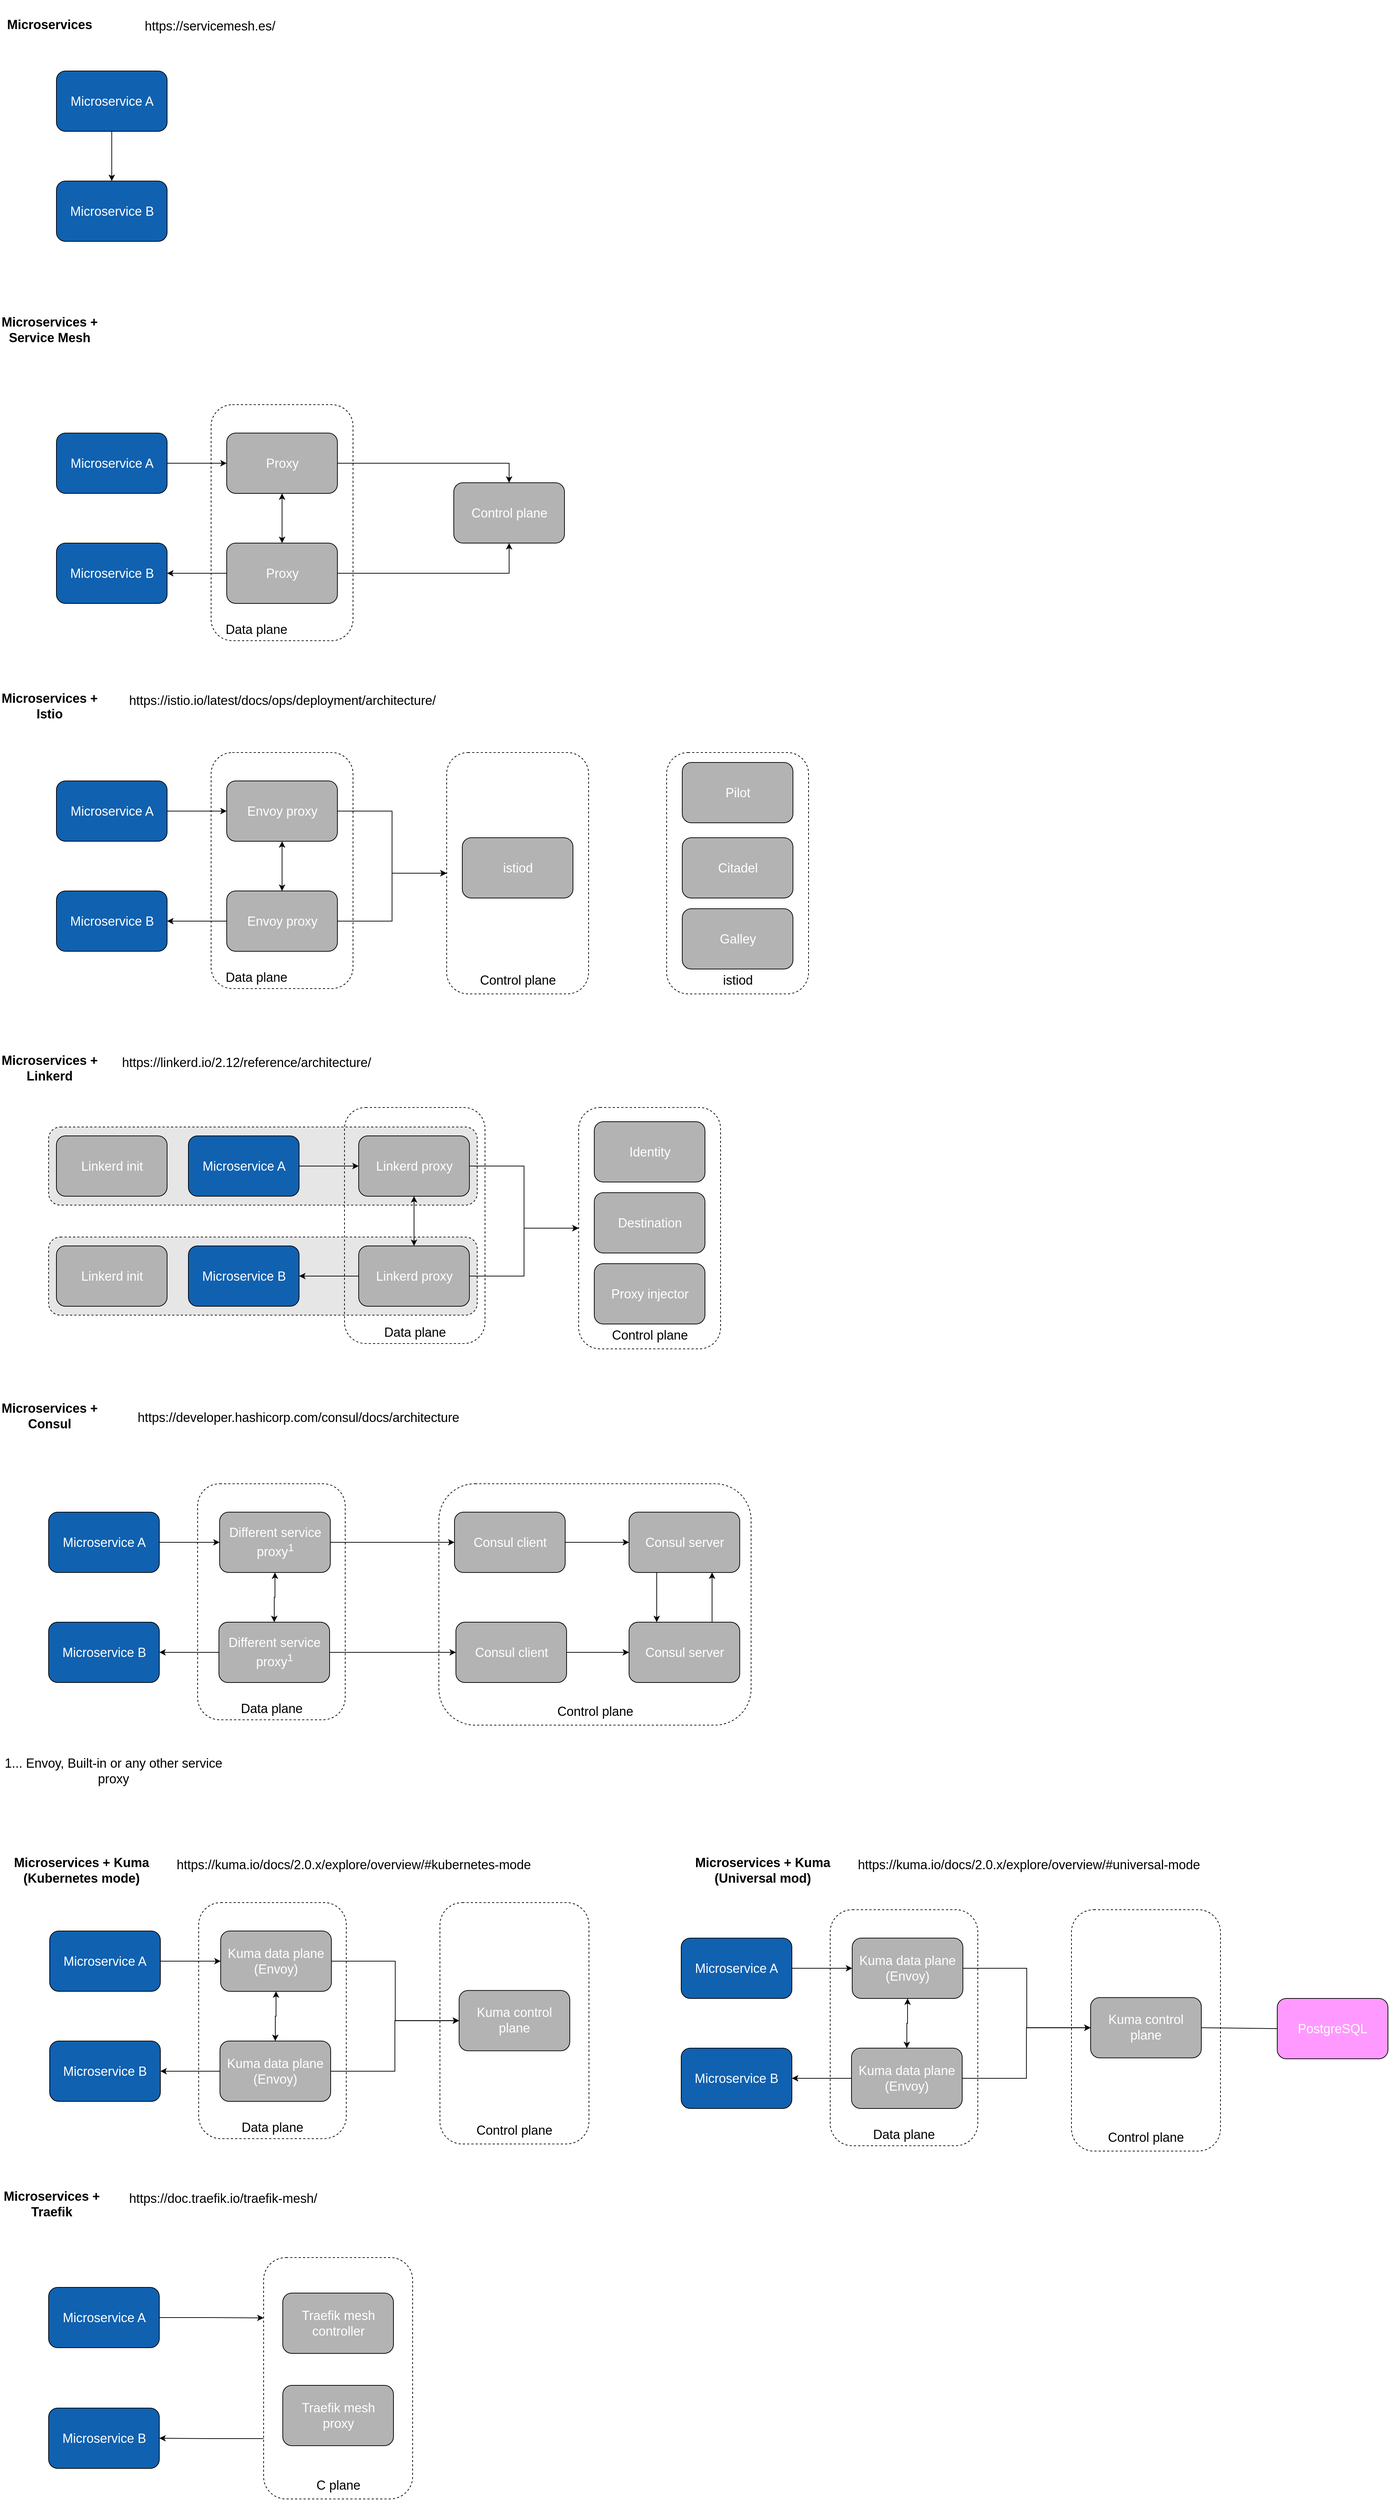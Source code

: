 <mxfile>
    <diagram id="FFG0CNB_foNnVQ6EdjLb" name="Page-1">
        <mxGraphModel dx="2216" dy="1171" grid="1" gridSize="10" guides="1" tooltips="1" connect="1" arrows="1" fold="1" page="1" pageScale="1" pageWidth="827" pageHeight="1169" math="0" shadow="0">
            <root>
                <mxCell id="0"/>
                <mxCell id="1" parent="0"/>
                <mxCell id="YQ1TIbrVVNOytPRjxOW0-62" value="&lt;font color=&quot;#000000&quot;&gt;&lt;br&gt;&lt;br&gt;&lt;br&gt;&lt;br&gt;&lt;br&gt;&lt;br&gt;&lt;br&gt;&lt;br&gt;&lt;br&gt;&lt;br&gt;&lt;br&gt;&lt;div style=&quot;text-align: right;&quot;&gt;&lt;span style=&quot;background-color: initial;&quot;&gt;&lt;br&gt;&lt;/span&gt;&lt;/div&gt;&lt;div style=&quot;text-align: right;&quot;&gt;&lt;span style=&quot;background-color: initial;&quot;&gt;&lt;br&gt;&lt;/span&gt;&lt;/div&gt;&lt;div style=&quot;text-align: right;&quot;&gt;&lt;span style=&quot;background-color: initial;&quot;&gt;&lt;br&gt;&lt;/span&gt;&lt;/div&gt;&lt;div style=&quot;text-align: right;&quot;&gt;&lt;span style=&quot;background-color: initial;&quot;&gt;Data plane&lt;span style=&quot;white-space: pre;&quot;&gt;&#9;&lt;/span&gt;&lt;span style=&quot;white-space: pre;&quot;&gt;&#9;&lt;/span&gt;&lt;/span&gt;&lt;/div&gt;&lt;/font&gt;" style="rounded=1;whiteSpace=wrap;html=1;labelBackgroundColor=none;strokeColor=#000000;fontSize=18;fontColor=#B3B3B3;fillColor=none;dashed=1;" parent="1" vertex="1">
                    <mxGeometry x="337.5" y="1100" width="200" height="332.5" as="geometry"/>
                </mxCell>
                <mxCell id="YQ1TIbrVVNOytPRjxOW0-36" value="&lt;font color=&quot;#000000&quot;&gt;&lt;br&gt;&lt;br&gt;&lt;br&gt;&lt;br&gt;&lt;br&gt;&lt;br&gt;&lt;br&gt;&lt;br&gt;&lt;br&gt;&lt;br&gt;&lt;br&gt;&lt;div style=&quot;text-align: right;&quot;&gt;&lt;span style=&quot;background-color: initial;&quot;&gt;&lt;br&gt;&lt;/span&gt;&lt;/div&gt;&lt;div style=&quot;text-align: right;&quot;&gt;&lt;span style=&quot;background-color: initial;&quot;&gt;&lt;br&gt;&lt;/span&gt;&lt;/div&gt;&lt;div style=&quot;text-align: right;&quot;&gt;&lt;span style=&quot;background-color: initial;&quot;&gt;&lt;br&gt;&lt;/span&gt;&lt;/div&gt;&lt;div style=&quot;text-align: right;&quot;&gt;&lt;span style=&quot;background-color: initial;&quot;&gt;Data plane&lt;span style=&quot;white-space: pre;&quot;&gt;&#9;&lt;/span&gt;&lt;span style=&quot;white-space: pre;&quot;&gt;&#9;&lt;/span&gt;&lt;/span&gt;&lt;/div&gt;&lt;/font&gt;" style="rounded=1;whiteSpace=wrap;html=1;labelBackgroundColor=none;strokeColor=#000000;fontSize=18;fontColor=#B3B3B3;fillColor=none;dashed=1;" parent="1" vertex="1">
                    <mxGeometry x="337.5" y="610" width="200" height="332.5" as="geometry"/>
                </mxCell>
                <mxCell id="YQ1TIbrVVNOytPRjxOW0-124" value="&lt;font color=&quot;#000000&quot;&gt;&lt;br&gt;&lt;/font&gt;" style="rounded=1;whiteSpace=wrap;html=1;labelBackgroundColor=none;strokeColor=#000000;fontSize=18;fontColor=#B3B3B3;fillColor=#E6E6E6;dashed=1;" parent="1" vertex="1">
                    <mxGeometry x="108.5" y="1782.5" width="604" height="110" as="geometry"/>
                </mxCell>
                <mxCell id="YQ1TIbrVVNOytPRjxOW0-123" value="&lt;font color=&quot;#000000&quot;&gt;&lt;br&gt;&lt;/font&gt;" style="rounded=1;whiteSpace=wrap;html=1;labelBackgroundColor=none;strokeColor=#000000;fontSize=18;fontColor=#B3B3B3;fillColor=#E6E6E6;dashed=1;" parent="1" vertex="1">
                    <mxGeometry x="108.5" y="1627.5" width="604" height="110" as="geometry"/>
                </mxCell>
                <mxCell id="YQ1TIbrVVNOytPRjxOW0-64" value="&lt;font color=&quot;#000000&quot;&gt;&lt;br&gt;&lt;br&gt;&lt;br&gt;&lt;br&gt;&lt;br&gt;&lt;br&gt;&lt;br&gt;&lt;br&gt;&lt;br&gt;&lt;br&gt;&lt;br&gt;&lt;div style=&quot;text-align: right;&quot;&gt;&lt;span style=&quot;background-color: initial;&quot;&gt;&lt;br&gt;&lt;/span&gt;&lt;/div&gt;&lt;div style=&quot;text-align: right;&quot;&gt;&lt;span style=&quot;background-color: initial;&quot;&gt;&lt;br&gt;&lt;/span&gt;&lt;/div&gt;&lt;div style=&quot;text-align: right;&quot;&gt;&lt;span style=&quot;background-color: initial;&quot;&gt;&lt;br&gt;&lt;/span&gt;&lt;/div&gt;&lt;div style=&quot;text-align: right;&quot;&gt;&lt;span style=&quot;background-color: initial;&quot;&gt;Control plane&lt;/span&gt;&lt;/div&gt;&lt;/font&gt;" style="rounded=1;whiteSpace=wrap;html=1;labelBackgroundColor=none;strokeColor=#000000;fontSize=18;fontColor=#B3B3B3;fillColor=none;dashed=1;" parent="1" vertex="1">
                    <mxGeometry x="669.5" y="1100" width="200" height="340" as="geometry"/>
                </mxCell>
                <mxCell id="YQ1TIbrVVNOytPRjxOW0-5" value="&lt;b&gt;&lt;font style=&quot;font-size: 18px;&quot;&gt;Microservices&lt;/font&gt;&lt;/b&gt;" style="text;html=1;strokeColor=none;fillColor=none;align=center;verticalAlign=middle;whiteSpace=wrap;rounded=0;" parent="1" vertex="1">
                    <mxGeometry x="40" y="40" width="140" height="70" as="geometry"/>
                </mxCell>
                <mxCell id="YQ1TIbrVVNOytPRjxOW0-6" value="&lt;b&gt;&lt;font style=&quot;font-size: 18px;&quot;&gt;Microservices + Service Mesh&lt;/font&gt;&lt;/b&gt;" style="text;html=1;strokeColor=none;fillColor=none;align=center;verticalAlign=middle;whiteSpace=wrap;rounded=0;" parent="1" vertex="1">
                    <mxGeometry x="40" y="470" width="140" height="70" as="geometry"/>
                </mxCell>
                <mxCell id="YQ1TIbrVVNOytPRjxOW0-7" value="&lt;b&gt;&lt;font style=&quot;font-size: 18px;&quot;&gt;Microservices + Istio&lt;/font&gt;&lt;/b&gt;" style="text;html=1;strokeColor=none;fillColor=none;align=center;verticalAlign=middle;whiteSpace=wrap;rounded=0;" parent="1" vertex="1">
                    <mxGeometry x="40" y="1000" width="140" height="70" as="geometry"/>
                </mxCell>
                <mxCell id="YQ1TIbrVVNOytPRjxOW0-8" value="&lt;b&gt;&lt;font style=&quot;font-size: 18px;&quot;&gt;Microservices + Linkerd&lt;/font&gt;&lt;/b&gt;" style="text;html=1;strokeColor=none;fillColor=none;align=center;verticalAlign=middle;whiteSpace=wrap;rounded=0;" parent="1" vertex="1">
                    <mxGeometry x="40" y="1510" width="140" height="70" as="geometry"/>
                </mxCell>
                <UserObject label="https://servicemesh.es/" link="https://servicemesh.es/" id="YQ1TIbrVVNOytPRjxOW0-9">
                    <mxCell style="text;whiteSpace=wrap;html=1;fontSize=18;" parent="1" vertex="1">
                        <mxGeometry x="241.5" y="60" width="220" height="50" as="geometry"/>
                    </mxCell>
                </UserObject>
                <UserObject label="https://istio.io/latest/docs/ops/deployment/architecture/" link="https://istio.io/latest/docs/ops/deployment/architecture/" id="YQ1TIbrVVNOytPRjxOW0-10">
                    <mxCell style="text;whiteSpace=wrap;html=1;fontSize=18;" parent="1" vertex="1">
                        <mxGeometry x="220" y="1010" width="470" height="50" as="geometry"/>
                    </mxCell>
                </UserObject>
                <mxCell id="YQ1TIbrVVNOytPRjxOW0-25" style="edgeStyle=orthogonalEdgeStyle;rounded=0;orthogonalLoop=1;jettySize=auto;html=1;entryX=0.5;entryY=0;entryDx=0;entryDy=0;fontSize=18;fontColor=#FFFFFF;" parent="1" source="YQ1TIbrVVNOytPRjxOW0-22" target="YQ1TIbrVVNOytPRjxOW0-24" edge="1">
                    <mxGeometry relative="1" as="geometry"/>
                </mxCell>
                <mxCell id="YQ1TIbrVVNOytPRjxOW0-22" value="&lt;font color=&quot;#ffffff&quot;&gt;Microservice A&lt;/font&gt;" style="rounded=1;whiteSpace=wrap;html=1;fontSize=18;fillColor=#1061B0;" parent="1" vertex="1">
                    <mxGeometry x="119.5" y="140" width="156" height="85" as="geometry"/>
                </mxCell>
                <mxCell id="YQ1TIbrVVNOytPRjxOW0-24" value="&lt;font color=&quot;#ffffff&quot;&gt;Microservice B&lt;/font&gt;" style="rounded=1;whiteSpace=wrap;html=1;fontSize=18;fillColor=#1061B0;" parent="1" vertex="1">
                    <mxGeometry x="119.5" y="295" width="156" height="85" as="geometry"/>
                </mxCell>
                <mxCell id="YQ1TIbrVVNOytPRjxOW0-26" value="&lt;b&gt;&lt;font style=&quot;font-size: 18px;&quot;&gt;Microservices + Consul&lt;/font&gt;&lt;/b&gt;" style="text;html=1;strokeColor=none;fillColor=none;align=center;verticalAlign=middle;whiteSpace=wrap;rounded=0;" parent="1" vertex="1">
                    <mxGeometry x="40" y="2000" width="140" height="70" as="geometry"/>
                </mxCell>
                <UserObject label="https://linkerd.io/2.12/reference/architecture/" link="https://linkerd.io/2.12/reference/architecture/" id="YQ1TIbrVVNOytPRjxOW0-27">
                    <mxCell style="text;whiteSpace=wrap;html=1;fontSize=18;fontColor=#000000;" parent="1" vertex="1">
                        <mxGeometry x="210" y="1520" width="380" height="50" as="geometry"/>
                    </mxCell>
                </UserObject>
                <UserObject label="https://developer.hashicorp.com/consul/docs/architecture" link="https://developer.hashicorp.com/consul/docs/architecture" id="YQ1TIbrVVNOytPRjxOW0-28">
                    <mxCell style="text;whiteSpace=wrap;html=1;fontSize=18;fontColor=#000000;" parent="1" vertex="1">
                        <mxGeometry x="232" y="2020" width="490" height="50" as="geometry"/>
                    </mxCell>
                </UserObject>
                <mxCell id="YQ1TIbrVVNOytPRjxOW0-37" style="edgeStyle=orthogonalEdgeStyle;rounded=0;orthogonalLoop=1;jettySize=auto;html=1;exitX=1;exitY=0.5;exitDx=0;exitDy=0;entryX=0;entryY=0.5;entryDx=0;entryDy=0;fontSize=18;fontColor=#B3B3B3;" parent="1" source="YQ1TIbrVVNOytPRjxOW0-30" target="YQ1TIbrVVNOytPRjxOW0-32" edge="1">
                    <mxGeometry relative="1" as="geometry"/>
                </mxCell>
                <mxCell id="YQ1TIbrVVNOytPRjxOW0-30" value="&lt;font color=&quot;#ffffff&quot;&gt;Microservice A&lt;/font&gt;" style="rounded=1;whiteSpace=wrap;html=1;fontSize=18;fillColor=#1061B0;" parent="1" vertex="1">
                    <mxGeometry x="119.5" y="650" width="156" height="85" as="geometry"/>
                </mxCell>
                <mxCell id="YQ1TIbrVVNOytPRjxOW0-31" value="&lt;font color=&quot;#ffffff&quot;&gt;Microservice B&lt;/font&gt;" style="rounded=1;whiteSpace=wrap;html=1;fontSize=18;fillColor=#1061B0;" parent="1" vertex="1">
                    <mxGeometry x="119.5" y="805" width="156" height="85" as="geometry"/>
                </mxCell>
                <mxCell id="YQ1TIbrVVNOytPRjxOW0-38" style="edgeStyle=orthogonalEdgeStyle;rounded=0;orthogonalLoop=1;jettySize=auto;html=1;exitX=0.5;exitY=1;exitDx=0;exitDy=0;entryX=0.5;entryY=0;entryDx=0;entryDy=0;fontSize=18;fontColor=#B3B3B3;startArrow=classic;startFill=1;" parent="1" source="YQ1TIbrVVNOytPRjxOW0-32" target="YQ1TIbrVVNOytPRjxOW0-34" edge="1">
                    <mxGeometry relative="1" as="geometry"/>
                </mxCell>
                <mxCell id="YQ1TIbrVVNOytPRjxOW0-40" style="edgeStyle=orthogonalEdgeStyle;rounded=0;orthogonalLoop=1;jettySize=auto;html=1;exitX=1;exitY=0.5;exitDx=0;exitDy=0;entryX=0.5;entryY=0;entryDx=0;entryDy=0;fontSize=18;fontColor=#B3B3B3;" parent="1" source="YQ1TIbrVVNOytPRjxOW0-32" target="YQ1TIbrVVNOytPRjxOW0-35" edge="1">
                    <mxGeometry relative="1" as="geometry"/>
                </mxCell>
                <mxCell id="YQ1TIbrVVNOytPRjxOW0-32" value="&lt;font color=&quot;#ffffff&quot;&gt;Proxy&lt;/font&gt;" style="rounded=1;whiteSpace=wrap;html=1;fontSize=18;fillColor=#B3B3B3;" parent="1" vertex="1">
                    <mxGeometry x="359.5" y="650" width="156" height="85" as="geometry"/>
                </mxCell>
                <mxCell id="YQ1TIbrVVNOytPRjxOW0-39" style="edgeStyle=orthogonalEdgeStyle;rounded=0;orthogonalLoop=1;jettySize=auto;html=1;exitX=0;exitY=0.5;exitDx=0;exitDy=0;entryX=1;entryY=0.5;entryDx=0;entryDy=0;fontSize=18;fontColor=#B3B3B3;" parent="1" source="YQ1TIbrVVNOytPRjxOW0-34" target="YQ1TIbrVVNOytPRjxOW0-31" edge="1">
                    <mxGeometry relative="1" as="geometry"/>
                </mxCell>
                <mxCell id="YQ1TIbrVVNOytPRjxOW0-41" style="edgeStyle=orthogonalEdgeStyle;rounded=0;orthogonalLoop=1;jettySize=auto;html=1;exitX=1;exitY=0.5;exitDx=0;exitDy=0;entryX=0.5;entryY=1;entryDx=0;entryDy=0;fontSize=18;fontColor=#B3B3B3;" parent="1" source="YQ1TIbrVVNOytPRjxOW0-34" target="YQ1TIbrVVNOytPRjxOW0-35" edge="1">
                    <mxGeometry relative="1" as="geometry"/>
                </mxCell>
                <mxCell id="YQ1TIbrVVNOytPRjxOW0-34" value="&lt;font color=&quot;#ffffff&quot;&gt;Proxy&lt;/font&gt;" style="rounded=1;whiteSpace=wrap;html=1;fontSize=18;fillColor=#B3B3B3;" parent="1" vertex="1">
                    <mxGeometry x="359.5" y="805" width="156" height="85" as="geometry"/>
                </mxCell>
                <mxCell id="YQ1TIbrVVNOytPRjxOW0-35" value="&lt;font color=&quot;#ffffff&quot;&gt;Control plane&lt;/font&gt;" style="rounded=1;whiteSpace=wrap;html=1;fontSize=18;fillColor=#B3B3B3;" parent="1" vertex="1">
                    <mxGeometry x="679.5" y="720" width="156" height="85" as="geometry"/>
                </mxCell>
                <mxCell id="YQ1TIbrVVNOytPRjxOW0-53" style="edgeStyle=orthogonalEdgeStyle;rounded=0;orthogonalLoop=1;jettySize=auto;html=1;exitX=1;exitY=0.5;exitDx=0;exitDy=0;entryX=0;entryY=0.5;entryDx=0;entryDy=0;fontSize=18;fontColor=#B3B3B3;" parent="1" source="YQ1TIbrVVNOytPRjxOW0-54" target="YQ1TIbrVVNOytPRjxOW0-58" edge="1">
                    <mxGeometry relative="1" as="geometry"/>
                </mxCell>
                <mxCell id="YQ1TIbrVVNOytPRjxOW0-54" value="&lt;font color=&quot;#ffffff&quot;&gt;Microservice A&lt;/font&gt;" style="rounded=1;whiteSpace=wrap;html=1;fontSize=18;fillColor=#1061B0;" parent="1" vertex="1">
                    <mxGeometry x="119.5" y="1140" width="156" height="85" as="geometry"/>
                </mxCell>
                <mxCell id="YQ1TIbrVVNOytPRjxOW0-55" value="&lt;font color=&quot;#ffffff&quot;&gt;Microservice B&lt;/font&gt;" style="rounded=1;whiteSpace=wrap;html=1;fontSize=18;fillColor=#1061B0;" parent="1" vertex="1">
                    <mxGeometry x="119.5" y="1295" width="156" height="85" as="geometry"/>
                </mxCell>
                <mxCell id="YQ1TIbrVVNOytPRjxOW0-56" style="edgeStyle=orthogonalEdgeStyle;rounded=0;orthogonalLoop=1;jettySize=auto;html=1;exitX=0.5;exitY=1;exitDx=0;exitDy=0;entryX=0.5;entryY=0;entryDx=0;entryDy=0;fontSize=18;fontColor=#B3B3B3;startArrow=classic;startFill=1;" parent="1" source="YQ1TIbrVVNOytPRjxOW0-58" target="YQ1TIbrVVNOytPRjxOW0-61" edge="1">
                    <mxGeometry relative="1" as="geometry"/>
                </mxCell>
                <mxCell id="YQ1TIbrVVNOytPRjxOW0-68" style="edgeStyle=orthogonalEdgeStyle;rounded=0;orthogonalLoop=1;jettySize=auto;html=1;exitX=1;exitY=0.5;exitDx=0;exitDy=0;entryX=0;entryY=0.5;entryDx=0;entryDy=0;fontSize=18;fontColor=#000000;" parent="1" source="YQ1TIbrVVNOytPRjxOW0-58" target="YQ1TIbrVVNOytPRjxOW0-64" edge="1">
                    <mxGeometry relative="1" as="geometry"/>
                </mxCell>
                <mxCell id="YQ1TIbrVVNOytPRjxOW0-58" value="&lt;font color=&quot;#ffffff&quot;&gt;Envoy proxy&lt;/font&gt;" style="rounded=1;whiteSpace=wrap;html=1;fontSize=18;fillColor=#B3B3B3;" parent="1" vertex="1">
                    <mxGeometry x="359.5" y="1140" width="156" height="85" as="geometry"/>
                </mxCell>
                <mxCell id="YQ1TIbrVVNOytPRjxOW0-59" style="edgeStyle=orthogonalEdgeStyle;rounded=0;orthogonalLoop=1;jettySize=auto;html=1;exitX=0;exitY=0.5;exitDx=0;exitDy=0;entryX=1;entryY=0.5;entryDx=0;entryDy=0;fontSize=18;fontColor=#B3B3B3;" parent="1" source="YQ1TIbrVVNOytPRjxOW0-61" target="YQ1TIbrVVNOytPRjxOW0-55" edge="1">
                    <mxGeometry relative="1" as="geometry"/>
                </mxCell>
                <mxCell id="YQ1TIbrVVNOytPRjxOW0-69" style="edgeStyle=orthogonalEdgeStyle;rounded=0;orthogonalLoop=1;jettySize=auto;html=1;exitX=1;exitY=0.5;exitDx=0;exitDy=0;entryX=0;entryY=0.5;entryDx=0;entryDy=0;fontSize=18;fontColor=#000000;" parent="1" source="YQ1TIbrVVNOytPRjxOW0-61" target="YQ1TIbrVVNOytPRjxOW0-64" edge="1">
                    <mxGeometry relative="1" as="geometry"/>
                </mxCell>
                <mxCell id="YQ1TIbrVVNOytPRjxOW0-61" value="&lt;font color=&quot;#ffffff&quot;&gt;Envoy proxy&lt;/font&gt;" style="rounded=1;whiteSpace=wrap;html=1;fontSize=18;fillColor=#B3B3B3;" parent="1" vertex="1">
                    <mxGeometry x="359.5" y="1295" width="156" height="85" as="geometry"/>
                </mxCell>
                <mxCell id="YQ1TIbrVVNOytPRjxOW0-66" value="&lt;font color=&quot;#ffffff&quot;&gt;istiod&lt;/font&gt;" style="rounded=1;whiteSpace=wrap;html=1;fontSize=18;fillColor=#B3B3B3;" parent="1" vertex="1">
                    <mxGeometry x="691.5" y="1220" width="156" height="85" as="geometry"/>
                </mxCell>
                <mxCell id="YQ1TIbrVVNOytPRjxOW0-84" value="&lt;font color=&quot;#000000&quot;&gt;&lt;br&gt;&lt;br&gt;&lt;br&gt;&lt;br&gt;&lt;br&gt;&lt;br&gt;&lt;br&gt;&lt;br&gt;&lt;br&gt;&lt;br&gt;&lt;br&gt;&lt;div style=&quot;text-align: right;&quot;&gt;&lt;span style=&quot;background-color: initial;&quot;&gt;&lt;br&gt;&lt;/span&gt;&lt;/div&gt;&lt;div style=&quot;text-align: right;&quot;&gt;&lt;span style=&quot;background-color: initial;&quot;&gt;&lt;br&gt;&lt;/span&gt;&lt;/div&gt;&lt;div style=&quot;text-align: right;&quot;&gt;&lt;span style=&quot;background-color: initial;&quot;&gt;&lt;br&gt;&lt;/span&gt;&lt;/div&gt;&lt;div style=&quot;text-align: right;&quot;&gt;&lt;span style=&quot;background-color: initial;&quot;&gt;Control plane&lt;/span&gt;&lt;/div&gt;&lt;/font&gt;" style="rounded=1;whiteSpace=wrap;html=1;labelBackgroundColor=none;strokeColor=#000000;fontSize=18;fontColor=#B3B3B3;fillColor=none;dashed=1;" parent="1" vertex="1">
                    <mxGeometry x="855.5" y="1600" width="200" height="340" as="geometry"/>
                </mxCell>
                <mxCell id="YQ1TIbrVVNOytPRjxOW0-85" value="&lt;span style=&quot;text-align: right; color: rgb(0, 0, 0); background-color: initial;&quot;&gt;&lt;br&gt;&lt;br&gt;&lt;br&gt;&lt;br&gt;&lt;br&gt;&lt;br&gt;&lt;br&gt;&lt;br&gt;&lt;br&gt;&lt;br&gt;&lt;br&gt;&lt;br&gt;&lt;br&gt;&lt;br&gt;Data plane&lt;/span&gt;&lt;font color=&quot;#000000&quot;&gt;&lt;br&gt;&lt;/font&gt;" style="rounded=1;whiteSpace=wrap;html=1;labelBackgroundColor=none;strokeColor=#000000;fontSize=18;fontColor=#B3B3B3;fillColor=none;dashed=1;" parent="1" vertex="1">
                    <mxGeometry x="525.5" y="1600" width="198" height="332.5" as="geometry"/>
                </mxCell>
                <mxCell id="YQ1TIbrVVNOytPRjxOW0-86" style="edgeStyle=orthogonalEdgeStyle;rounded=0;orthogonalLoop=1;jettySize=auto;html=1;exitX=1;exitY=0.5;exitDx=0;exitDy=0;entryX=0;entryY=0.5;entryDx=0;entryDy=0;fontSize=18;fontColor=#B3B3B3;" parent="1" source="YQ1TIbrVVNOytPRjxOW0-87" target="YQ1TIbrVVNOytPRjxOW0-91" edge="1">
                    <mxGeometry relative="1" as="geometry"/>
                </mxCell>
                <mxCell id="YQ1TIbrVVNOytPRjxOW0-87" value="&lt;font color=&quot;#ffffff&quot;&gt;Microservice A&lt;/font&gt;" style="rounded=1;whiteSpace=wrap;html=1;fontSize=18;fillColor=#1061B0;" parent="1" vertex="1">
                    <mxGeometry x="305.5" y="1640" width="156" height="85" as="geometry"/>
                </mxCell>
                <mxCell id="YQ1TIbrVVNOytPRjxOW0-88" value="&lt;font color=&quot;#ffffff&quot;&gt;Microservice B&lt;/font&gt;" style="rounded=1;whiteSpace=wrap;html=1;fontSize=18;fillColor=#1061B0;" parent="1" vertex="1">
                    <mxGeometry x="305.5" y="1795" width="156" height="85" as="geometry"/>
                </mxCell>
                <mxCell id="YQ1TIbrVVNOytPRjxOW0-89" style="edgeStyle=orthogonalEdgeStyle;rounded=0;orthogonalLoop=1;jettySize=auto;html=1;exitX=0.5;exitY=1;exitDx=0;exitDy=0;entryX=0.5;entryY=0;entryDx=0;entryDy=0;fontSize=18;fontColor=#B3B3B3;startArrow=classic;startFill=1;" parent="1" source="YQ1TIbrVVNOytPRjxOW0-91" target="YQ1TIbrVVNOytPRjxOW0-94" edge="1">
                    <mxGeometry relative="1" as="geometry"/>
                </mxCell>
                <mxCell id="YQ1TIbrVVNOytPRjxOW0-90" style="edgeStyle=orthogonalEdgeStyle;rounded=0;orthogonalLoop=1;jettySize=auto;html=1;exitX=1;exitY=0.5;exitDx=0;exitDy=0;entryX=0;entryY=0.5;entryDx=0;entryDy=0;fontSize=18;fontColor=#000000;" parent="1" source="YQ1TIbrVVNOytPRjxOW0-91" target="YQ1TIbrVVNOytPRjxOW0-84" edge="1">
                    <mxGeometry relative="1" as="geometry"/>
                </mxCell>
                <mxCell id="YQ1TIbrVVNOytPRjxOW0-91" value="&lt;font color=&quot;#ffffff&quot;&gt;Linkerd proxy&lt;/font&gt;" style="rounded=1;whiteSpace=wrap;html=1;fontSize=18;fillColor=#B3B3B3;" parent="1" vertex="1">
                    <mxGeometry x="545.5" y="1640" width="156" height="85" as="geometry"/>
                </mxCell>
                <mxCell id="YQ1TIbrVVNOytPRjxOW0-92" style="edgeStyle=orthogonalEdgeStyle;rounded=0;orthogonalLoop=1;jettySize=auto;html=1;exitX=0;exitY=0.5;exitDx=0;exitDy=0;entryX=1;entryY=0.5;entryDx=0;entryDy=0;fontSize=18;fontColor=#B3B3B3;" parent="1" source="YQ1TIbrVVNOytPRjxOW0-94" target="YQ1TIbrVVNOytPRjxOW0-88" edge="1">
                    <mxGeometry relative="1" as="geometry"/>
                </mxCell>
                <mxCell id="YQ1TIbrVVNOytPRjxOW0-93" style="edgeStyle=orthogonalEdgeStyle;rounded=0;orthogonalLoop=1;jettySize=auto;html=1;exitX=1;exitY=0.5;exitDx=0;exitDy=0;entryX=0;entryY=0.5;entryDx=0;entryDy=0;fontSize=18;fontColor=#000000;" parent="1" source="YQ1TIbrVVNOytPRjxOW0-94" target="YQ1TIbrVVNOytPRjxOW0-84" edge="1">
                    <mxGeometry relative="1" as="geometry"/>
                </mxCell>
                <mxCell id="YQ1TIbrVVNOytPRjxOW0-94" value="&lt;span style=&quot;color: rgb(255, 255, 255);&quot;&gt;Linkerd proxy&lt;/span&gt;" style="rounded=1;whiteSpace=wrap;html=1;fontSize=18;fillColor=#B3B3B3;" parent="1" vertex="1">
                    <mxGeometry x="545.5" y="1795" width="156" height="85" as="geometry"/>
                </mxCell>
                <mxCell id="YQ1TIbrVVNOytPRjxOW0-95" value="&lt;font color=&quot;#ffffff&quot;&gt;Identity&lt;/font&gt;" style="rounded=1;whiteSpace=wrap;html=1;fontSize=18;fillColor=#B3B3B3;" parent="1" vertex="1">
                    <mxGeometry x="877.5" y="1620" width="156" height="85" as="geometry"/>
                </mxCell>
                <mxCell id="YQ1TIbrVVNOytPRjxOW0-96" value="&lt;font color=&quot;#ffffff&quot;&gt;Destination&lt;/font&gt;" style="rounded=1;whiteSpace=wrap;html=1;fontSize=18;fillColor=#B3B3B3;" parent="1" vertex="1">
                    <mxGeometry x="877.5" y="1720" width="156" height="85" as="geometry"/>
                </mxCell>
                <mxCell id="YQ1TIbrVVNOytPRjxOW0-97" value="&lt;font color=&quot;#ffffff&quot;&gt;Proxy injector&lt;/font&gt;" style="rounded=1;whiteSpace=wrap;html=1;fontSize=18;fillColor=#B3B3B3;" parent="1" vertex="1">
                    <mxGeometry x="877.5" y="1820" width="156" height="85" as="geometry"/>
                </mxCell>
                <mxCell id="YQ1TIbrVVNOytPRjxOW0-99" value="&lt;font color=&quot;#000000&quot;&gt;&lt;br&gt;&lt;br&gt;&lt;br&gt;&lt;br&gt;&lt;br&gt;&lt;br&gt;&lt;br&gt;&lt;br&gt;&lt;br&gt;&lt;br&gt;&lt;br&gt;&lt;div style=&quot;text-align: right;&quot;&gt;&lt;span style=&quot;background-color: initial;&quot;&gt;&lt;br&gt;&lt;/span&gt;&lt;/div&gt;&lt;div style=&quot;text-align: right;&quot;&gt;&lt;span style=&quot;background-color: initial;&quot;&gt;&lt;br&gt;&lt;/span&gt;&lt;/div&gt;&lt;div style=&quot;text-align: right;&quot;&gt;&lt;span style=&quot;background-color: initial;&quot;&gt;&lt;br&gt;&lt;/span&gt;&lt;/div&gt;&lt;div style=&quot;text-align: right;&quot;&gt;&lt;span style=&quot;background-color: initial;&quot;&gt;istiod&lt;/span&gt;&lt;/div&gt;&lt;/font&gt;" style="rounded=1;whiteSpace=wrap;html=1;labelBackgroundColor=none;strokeColor=#000000;fontSize=18;fontColor=#B3B3B3;fillColor=none;dashed=1;" parent="1" vertex="1">
                    <mxGeometry x="979.5" y="1100" width="200" height="340" as="geometry"/>
                </mxCell>
                <mxCell id="YQ1TIbrVVNOytPRjxOW0-100" value="&lt;font color=&quot;#ffffff&quot;&gt;Pilot&lt;/font&gt;" style="rounded=1;whiteSpace=wrap;html=1;fontSize=18;fillColor=#B3B3B3;" parent="1" vertex="1">
                    <mxGeometry x="1001.5" y="1114" width="156" height="85" as="geometry"/>
                </mxCell>
                <mxCell id="YQ1TIbrVVNOytPRjxOW0-101" value="&lt;font color=&quot;#ffffff&quot;&gt;Citadel&lt;/font&gt;" style="rounded=1;whiteSpace=wrap;html=1;fontSize=18;fillColor=#B3B3B3;" parent="1" vertex="1">
                    <mxGeometry x="1001.5" y="1220" width="156" height="85" as="geometry"/>
                </mxCell>
                <mxCell id="YQ1TIbrVVNOytPRjxOW0-102" value="&lt;font color=&quot;#ffffff&quot;&gt;Galley&lt;/font&gt;" style="rounded=1;whiteSpace=wrap;html=1;fontSize=18;fillColor=#B3B3B3;" parent="1" vertex="1">
                    <mxGeometry x="1001.5" y="1320" width="156" height="85" as="geometry"/>
                </mxCell>
                <mxCell id="YQ1TIbrVVNOytPRjxOW0-103" value="&lt;font color=&quot;#000000&quot;&gt;&lt;br&gt;&lt;br&gt;&lt;br&gt;&lt;br&gt;&lt;br&gt;&lt;br&gt;&lt;br&gt;&lt;br&gt;&lt;br&gt;&lt;br&gt;&lt;br&gt;&lt;div style=&quot;text-align: right;&quot;&gt;&lt;span style=&quot;background-color: initial;&quot;&gt;&lt;br&gt;&lt;/span&gt;&lt;/div&gt;&lt;div style=&quot;text-align: right;&quot;&gt;&lt;span style=&quot;background-color: initial;&quot;&gt;&lt;br&gt;&lt;/span&gt;&lt;/div&gt;&lt;div style=&quot;text-align: right;&quot;&gt;&lt;span style=&quot;background-color: initial;&quot;&gt;&lt;br&gt;&lt;/span&gt;&lt;/div&gt;&lt;div style=&quot;text-align: right;&quot;&gt;&lt;span style=&quot;background-color: initial;&quot;&gt;Control plane&lt;/span&gt;&lt;/div&gt;&lt;/font&gt;" style="rounded=1;whiteSpace=wrap;html=1;labelBackgroundColor=none;strokeColor=#000000;fontSize=18;fontColor=#B3B3B3;fillColor=none;dashed=1;" parent="1" vertex="1">
                    <mxGeometry x="658.5" y="2130" width="440" height="340" as="geometry"/>
                </mxCell>
                <mxCell id="YQ1TIbrVVNOytPRjxOW0-104" value="&lt;span style=&quot;text-align: right; color: rgb(0, 0, 0); background-color: initial;&quot;&gt;&lt;br&gt;&lt;br&gt;&lt;br&gt;&lt;br&gt;&lt;br&gt;&lt;br&gt;&lt;br&gt;&lt;br&gt;&lt;br&gt;&lt;br&gt;&lt;br&gt;&lt;br&gt;&lt;br&gt;&lt;br&gt;Data plane&lt;/span&gt;&lt;font color=&quot;#000000&quot;&gt;&lt;br&gt;&lt;/font&gt;" style="rounded=1;whiteSpace=wrap;html=1;labelBackgroundColor=none;strokeColor=#000000;fontSize=18;fontColor=#B3B3B3;fillColor=none;dashed=1;" parent="1" vertex="1">
                    <mxGeometry x="318.5" y="2130" width="208" height="332.5" as="geometry"/>
                </mxCell>
                <mxCell id="YQ1TIbrVVNOytPRjxOW0-105" style="edgeStyle=orthogonalEdgeStyle;rounded=0;orthogonalLoop=1;jettySize=auto;html=1;exitX=1;exitY=0.5;exitDx=0;exitDy=0;entryX=0;entryY=0.5;entryDx=0;entryDy=0;fontSize=18;fontColor=#B3B3B3;" parent="1" source="YQ1TIbrVVNOytPRjxOW0-106" target="YQ1TIbrVVNOytPRjxOW0-110" edge="1">
                    <mxGeometry relative="1" as="geometry"/>
                </mxCell>
                <mxCell id="YQ1TIbrVVNOytPRjxOW0-106" value="&lt;font color=&quot;#ffffff&quot;&gt;Microservice A&lt;/font&gt;" style="rounded=1;whiteSpace=wrap;html=1;fontSize=18;fillColor=#1061B0;" parent="1" vertex="1">
                    <mxGeometry x="108.5" y="2170" width="156" height="85" as="geometry"/>
                </mxCell>
                <mxCell id="YQ1TIbrVVNOytPRjxOW0-107" value="&lt;font color=&quot;#ffffff&quot;&gt;Microservice B&lt;/font&gt;" style="rounded=1;whiteSpace=wrap;html=1;fontSize=18;fillColor=#1061B0;" parent="1" vertex="1">
                    <mxGeometry x="108.5" y="2325" width="156" height="85" as="geometry"/>
                </mxCell>
                <mxCell id="YQ1TIbrVVNOytPRjxOW0-108" style="edgeStyle=orthogonalEdgeStyle;rounded=0;orthogonalLoop=1;jettySize=auto;html=1;exitX=0.5;exitY=1;exitDx=0;exitDy=0;entryX=0.5;entryY=0;entryDx=0;entryDy=0;fontSize=18;fontColor=#B3B3B3;startArrow=classic;startFill=1;" parent="1" source="YQ1TIbrVVNOytPRjxOW0-110" target="YQ1TIbrVVNOytPRjxOW0-113" edge="1">
                    <mxGeometry relative="1" as="geometry"/>
                </mxCell>
                <mxCell id="YQ1TIbrVVNOytPRjxOW0-126" style="edgeStyle=orthogonalEdgeStyle;rounded=0;orthogonalLoop=1;jettySize=auto;html=1;exitX=1;exitY=0.5;exitDx=0;exitDy=0;entryX=0;entryY=0.5;entryDx=0;entryDy=0;fontSize=18;fontColor=#000000;" parent="1" source="YQ1TIbrVVNOytPRjxOW0-110" target="YQ1TIbrVVNOytPRjxOW0-116" edge="1">
                    <mxGeometry relative="1" as="geometry"/>
                </mxCell>
                <mxCell id="YQ1TIbrVVNOytPRjxOW0-110" value="&lt;font color=&quot;#ffffff&quot;&gt;Different service proxy&lt;sup&gt;1&lt;/sup&gt;&lt;/font&gt;" style="rounded=1;whiteSpace=wrap;html=1;fontSize=18;fillColor=#B3B3B3;" parent="1" vertex="1">
                    <mxGeometry x="349.5" y="2170" width="156" height="85" as="geometry"/>
                </mxCell>
                <mxCell id="YQ1TIbrVVNOytPRjxOW0-111" style="edgeStyle=orthogonalEdgeStyle;rounded=0;orthogonalLoop=1;jettySize=auto;html=1;exitX=0;exitY=0.5;exitDx=0;exitDy=0;entryX=1;entryY=0.5;entryDx=0;entryDy=0;fontSize=18;fontColor=#B3B3B3;" parent="1" source="YQ1TIbrVVNOytPRjxOW0-113" target="YQ1TIbrVVNOytPRjxOW0-107" edge="1">
                    <mxGeometry relative="1" as="geometry"/>
                </mxCell>
                <mxCell id="YQ1TIbrVVNOytPRjxOW0-127" style="edgeStyle=orthogonalEdgeStyle;rounded=0;orthogonalLoop=1;jettySize=auto;html=1;exitX=1;exitY=0.5;exitDx=0;exitDy=0;entryX=0;entryY=0.5;entryDx=0;entryDy=0;fontSize=18;fontColor=#000000;" parent="1" source="YQ1TIbrVVNOytPRjxOW0-113" target="YQ1TIbrVVNOytPRjxOW0-125" edge="1">
                    <mxGeometry relative="1" as="geometry"/>
                </mxCell>
                <mxCell id="YQ1TIbrVVNOytPRjxOW0-113" value="&lt;span style=&quot;color: rgb(255, 255, 255);&quot;&gt;Different service proxy&lt;sup&gt;1&lt;/sup&gt;&lt;/span&gt;" style="rounded=1;whiteSpace=wrap;html=1;fontSize=18;fillColor=#B3B3B3;" parent="1" vertex="1">
                    <mxGeometry x="348.5" y="2325" width="156" height="85" as="geometry"/>
                </mxCell>
                <mxCell id="YQ1TIbrVVNOytPRjxOW0-132" style="edgeStyle=orthogonalEdgeStyle;rounded=0;orthogonalLoop=1;jettySize=auto;html=1;exitX=1;exitY=0.5;exitDx=0;exitDy=0;entryX=0;entryY=0.5;entryDx=0;entryDy=0;fontSize=18;fontColor=#000000;" parent="1" source="YQ1TIbrVVNOytPRjxOW0-116" target="YQ1TIbrVVNOytPRjxOW0-128" edge="1">
                    <mxGeometry relative="1" as="geometry"/>
                </mxCell>
                <mxCell id="YQ1TIbrVVNOytPRjxOW0-116" value="&lt;font color=&quot;#ffffff&quot;&gt;Consul client&lt;/font&gt;" style="rounded=1;whiteSpace=wrap;html=1;fontSize=18;fillColor=#B3B3B3;" parent="1" vertex="1">
                    <mxGeometry x="680.5" y="2170" width="156" height="85" as="geometry"/>
                </mxCell>
                <mxCell id="YQ1TIbrVVNOytPRjxOW0-118" value="1... Envoy, Built-in or any other service proxy" style="text;html=1;strokeColor=none;fillColor=none;align=center;verticalAlign=middle;whiteSpace=wrap;rounded=0;dashed=1;labelBackgroundColor=none;fontSize=18;fontColor=#000000;" parent="1" vertex="1">
                    <mxGeometry x="40" y="2520" width="320" height="30" as="geometry"/>
                </mxCell>
                <mxCell id="YQ1TIbrVVNOytPRjxOW0-120" value="&lt;font color=&quot;#ffffff&quot;&gt;Linkerd init&lt;/font&gt;" style="rounded=1;whiteSpace=wrap;html=1;fontSize=18;fillColor=#B3B3B3;" parent="1" vertex="1">
                    <mxGeometry x="119.5" y="1640" width="156" height="85" as="geometry"/>
                </mxCell>
                <mxCell id="YQ1TIbrVVNOytPRjxOW0-122" value="&lt;font color=&quot;#ffffff&quot;&gt;Linkerd init&lt;/font&gt;" style="rounded=1;whiteSpace=wrap;html=1;fontSize=18;fillColor=#B3B3B3;" parent="1" vertex="1">
                    <mxGeometry x="119.5" y="1795" width="156" height="85" as="geometry"/>
                </mxCell>
                <mxCell id="YQ1TIbrVVNOytPRjxOW0-133" style="edgeStyle=orthogonalEdgeStyle;rounded=0;orthogonalLoop=1;jettySize=auto;html=1;exitX=1;exitY=0.5;exitDx=0;exitDy=0;entryX=0;entryY=0.5;entryDx=0;entryDy=0;fontSize=18;fontColor=#000000;" parent="1" source="YQ1TIbrVVNOytPRjxOW0-125" target="YQ1TIbrVVNOytPRjxOW0-129" edge="1">
                    <mxGeometry relative="1" as="geometry"/>
                </mxCell>
                <mxCell id="YQ1TIbrVVNOytPRjxOW0-125" value="&lt;font color=&quot;#ffffff&quot;&gt;Consul client&lt;/font&gt;" style="rounded=1;whiteSpace=wrap;html=1;fontSize=18;fillColor=#B3B3B3;" parent="1" vertex="1">
                    <mxGeometry x="682.5" y="2325" width="156" height="85" as="geometry"/>
                </mxCell>
                <mxCell id="YQ1TIbrVVNOytPRjxOW0-130" style="edgeStyle=orthogonalEdgeStyle;rounded=0;orthogonalLoop=1;jettySize=auto;html=1;exitX=0.25;exitY=1;exitDx=0;exitDy=0;entryX=0.25;entryY=0;entryDx=0;entryDy=0;fontSize=18;fontColor=#000000;" parent="1" source="YQ1TIbrVVNOytPRjxOW0-128" target="YQ1TIbrVVNOytPRjxOW0-129" edge="1">
                    <mxGeometry relative="1" as="geometry"/>
                </mxCell>
                <mxCell id="YQ1TIbrVVNOytPRjxOW0-128" value="&lt;font color=&quot;#ffffff&quot;&gt;Consul server&lt;/font&gt;" style="rounded=1;whiteSpace=wrap;html=1;fontSize=18;fillColor=#B3B3B3;" parent="1" vertex="1">
                    <mxGeometry x="926.5" y="2170" width="156" height="85" as="geometry"/>
                </mxCell>
                <mxCell id="YQ1TIbrVVNOytPRjxOW0-131" style="edgeStyle=orthogonalEdgeStyle;rounded=0;orthogonalLoop=1;jettySize=auto;html=1;exitX=0.75;exitY=0;exitDx=0;exitDy=0;entryX=0.75;entryY=1;entryDx=0;entryDy=0;fontSize=18;fontColor=#000000;" parent="1" source="YQ1TIbrVVNOytPRjxOW0-129" target="YQ1TIbrVVNOytPRjxOW0-128" edge="1">
                    <mxGeometry relative="1" as="geometry"/>
                </mxCell>
                <mxCell id="YQ1TIbrVVNOytPRjxOW0-129" value="&lt;font color=&quot;#ffffff&quot;&gt;Consul server&lt;/font&gt;" style="rounded=1;whiteSpace=wrap;html=1;fontSize=18;fillColor=#B3B3B3;" parent="1" vertex="1">
                    <mxGeometry x="926.5" y="2325" width="156" height="85" as="geometry"/>
                </mxCell>
                <mxCell id="2" value="&lt;b&gt;&lt;font style=&quot;font-size: 18px&quot;&gt;Microservices + Kuma (Kubernetes mode)&lt;br&gt;&lt;/font&gt;&lt;/b&gt;" style="text;html=1;strokeColor=none;fillColor=none;align=center;verticalAlign=middle;whiteSpace=wrap;rounded=0;" parent="1" vertex="1">
                    <mxGeometry x="40" y="2640" width="230" height="70" as="geometry"/>
                </mxCell>
                <mxCell id="3" value="&lt;b&gt;&lt;font style=&quot;font-size: 18px&quot;&gt;Microservices + Traefik&lt;br&gt;&lt;/font&gt;&lt;/b&gt;" style="text;html=1;strokeColor=none;fillColor=none;align=center;verticalAlign=middle;whiteSpace=wrap;rounded=0;" parent="1" vertex="1">
                    <mxGeometry x="43" y="3110" width="140" height="70" as="geometry"/>
                </mxCell>
                <mxCell id="4" value="&lt;font color=&quot;#000000&quot;&gt;&lt;br&gt;&lt;br&gt;&lt;br&gt;&lt;br&gt;&lt;br&gt;&lt;br&gt;&lt;br&gt;&lt;br&gt;&lt;br&gt;&lt;br&gt;&lt;br&gt;&lt;div style=&quot;text-align: right;&quot;&gt;&lt;span style=&quot;background-color: initial;&quot;&gt;&lt;br&gt;&lt;/span&gt;&lt;/div&gt;&lt;div style=&quot;text-align: right;&quot;&gt;&lt;span style=&quot;background-color: initial;&quot;&gt;&lt;br&gt;&lt;/span&gt;&lt;/div&gt;&lt;div style=&quot;text-align: right;&quot;&gt;&lt;span style=&quot;background-color: initial;&quot;&gt;&lt;br&gt;&lt;/span&gt;&lt;/div&gt;&lt;div style=&quot;text-align: right;&quot;&gt;&lt;span style=&quot;background-color: initial;&quot;&gt;Control plane&lt;/span&gt;&lt;/div&gt;&lt;/font&gt;" style="rounded=1;whiteSpace=wrap;html=1;labelBackgroundColor=none;strokeColor=#000000;fontSize=18;fontColor=#B3B3B3;fillColor=none;dashed=1;" parent="1" vertex="1">
                    <mxGeometry x="660" y="2720" width="210" height="340" as="geometry"/>
                </mxCell>
                <mxCell id="5" value="&lt;span style=&quot;text-align: right; color: rgb(0, 0, 0); background-color: initial;&quot;&gt;&lt;br&gt;&lt;br&gt;&lt;br&gt;&lt;br&gt;&lt;br&gt;&lt;br&gt;&lt;br&gt;&lt;br&gt;&lt;br&gt;&lt;br&gt;&lt;br&gt;&lt;br&gt;&lt;br&gt;&lt;br&gt;Data plane&lt;/span&gt;&lt;font color=&quot;#000000&quot;&gt;&lt;br&gt;&lt;/font&gt;" style="rounded=1;whiteSpace=wrap;html=1;labelBackgroundColor=none;strokeColor=#000000;fontSize=18;fontColor=#B3B3B3;fillColor=none;dashed=1;" parent="1" vertex="1">
                    <mxGeometry x="320" y="2720" width="208" height="332.5" as="geometry"/>
                </mxCell>
                <mxCell id="6" style="edgeStyle=orthogonalEdgeStyle;rounded=0;orthogonalLoop=1;jettySize=auto;html=1;exitX=1;exitY=0.5;exitDx=0;exitDy=0;entryX=0;entryY=0.5;entryDx=0;entryDy=0;fontSize=18;fontColor=#B3B3B3;" parent="1" source="7" target="11" edge="1">
                    <mxGeometry relative="1" as="geometry"/>
                </mxCell>
                <mxCell id="7" value="&lt;font color=&quot;#ffffff&quot;&gt;Microservice A&lt;/font&gt;" style="rounded=1;whiteSpace=wrap;html=1;fontSize=18;fillColor=#1061B0;" parent="1" vertex="1">
                    <mxGeometry x="110" y="2760" width="156" height="85" as="geometry"/>
                </mxCell>
                <mxCell id="8" value="&lt;font color=&quot;#ffffff&quot;&gt;Microservice B&lt;/font&gt;" style="rounded=1;whiteSpace=wrap;html=1;fontSize=18;fillColor=#1061B0;" parent="1" vertex="1">
                    <mxGeometry x="110" y="2915" width="156" height="85" as="geometry"/>
                </mxCell>
                <mxCell id="9" style="edgeStyle=orthogonalEdgeStyle;rounded=0;orthogonalLoop=1;jettySize=auto;html=1;exitX=0.5;exitY=1;exitDx=0;exitDy=0;entryX=0.5;entryY=0;entryDx=0;entryDy=0;fontSize=18;fontColor=#B3B3B3;startArrow=classic;startFill=1;" parent="1" source="11" target="14" edge="1">
                    <mxGeometry relative="1" as="geometry"/>
                </mxCell>
                <mxCell id="10" style="edgeStyle=orthogonalEdgeStyle;rounded=0;orthogonalLoop=1;jettySize=auto;html=1;exitX=1;exitY=0.5;exitDx=0;exitDy=0;entryX=0;entryY=0.5;entryDx=0;entryDy=0;fontSize=18;fontColor=#000000;" parent="1" source="11" target="18" edge="1">
                    <mxGeometry relative="1" as="geometry">
                        <mxPoint x="682" y="2802.5" as="targetPoint"/>
                    </mxGeometry>
                </mxCell>
                <mxCell id="11" value="&lt;font color=&quot;#ffffff&quot;&gt;Kuma data plane&lt;br&gt;(Envoy)&lt;br&gt;&lt;/font&gt;" style="rounded=1;whiteSpace=wrap;html=1;fontSize=18;fillColor=#B3B3B3;" parent="1" vertex="1">
                    <mxGeometry x="351" y="2760" width="156" height="85" as="geometry"/>
                </mxCell>
                <mxCell id="12" style="edgeStyle=orthogonalEdgeStyle;rounded=0;orthogonalLoop=1;jettySize=auto;html=1;exitX=0;exitY=0.5;exitDx=0;exitDy=0;entryX=1;entryY=0.5;entryDx=0;entryDy=0;fontSize=18;fontColor=#B3B3B3;" parent="1" source="14" target="8" edge="1">
                    <mxGeometry relative="1" as="geometry"/>
                </mxCell>
                <mxCell id="13" style="edgeStyle=orthogonalEdgeStyle;rounded=0;orthogonalLoop=1;jettySize=auto;html=1;exitX=1;exitY=0.5;exitDx=0;exitDy=0;entryX=0;entryY=0.5;entryDx=0;entryDy=0;fontSize=18;fontColor=#000000;" parent="1" source="14" target="18" edge="1">
                    <mxGeometry relative="1" as="geometry"/>
                </mxCell>
                <mxCell id="14" value="&lt;font color=&quot;#ffffff&quot;&gt;Kuma data plane&lt;br&gt;(Envoy)&lt;br&gt;&lt;/font&gt;" style="rounded=1;whiteSpace=wrap;html=1;fontSize=18;fillColor=#B3B3B3;" parent="1" vertex="1">
                    <mxGeometry x="350" y="2915" width="156" height="85" as="geometry"/>
                </mxCell>
                <mxCell id="18" value="&lt;font color=&quot;#ffffff&quot;&gt;Kuma control plane&lt;/font&gt;" style="rounded=1;whiteSpace=wrap;html=1;fontSize=18;fillColor=#B3B3B3;" parent="1" vertex="1">
                    <mxGeometry x="687" y="2843.75" width="156" height="85" as="geometry"/>
                </mxCell>
                <UserObject label="https://kuma.io/docs/2.0.x/explore/overview/#kubernetes-mode" link="https://linkerd.io/2.12/reference/architecture/" id="23">
                    <mxCell style="text;whiteSpace=wrap;html=1;fontSize=18;fontColor=#000000;" parent="1" vertex="1">
                        <mxGeometry x="287" y="2650" width="533" height="50" as="geometry"/>
                    </mxCell>
                </UserObject>
                <mxCell id="24" value="&lt;b&gt;&lt;font style=&quot;font-size: 18px&quot;&gt;Microservices + Kuma (Universal mod)&lt;br&gt;&lt;/font&gt;&lt;/b&gt;" style="text;html=1;strokeColor=none;fillColor=none;align=center;verticalAlign=middle;whiteSpace=wrap;rounded=0;" parent="1" vertex="1">
                    <mxGeometry x="1000" y="2640" width="230" height="70" as="geometry"/>
                </mxCell>
                <UserObject label="https://kuma.io/docs/2.0.x/explore/overview/#universal-mode" link="https://linkerd.io/2.12/reference/architecture/" id="25">
                    <mxCell style="text;whiteSpace=wrap;html=1;fontSize=18;fontColor=#000000;" parent="1" vertex="1">
                        <mxGeometry x="1247" y="2650" width="523" height="50" as="geometry"/>
                    </mxCell>
                </UserObject>
                <mxCell id="26" value="&lt;font color=&quot;#000000&quot;&gt;&lt;br&gt;&lt;br&gt;&lt;br&gt;&lt;br&gt;&lt;br&gt;&lt;br&gt;&lt;br&gt;&lt;br&gt;&lt;br&gt;&lt;br&gt;&lt;br&gt;&lt;div style=&quot;text-align: right;&quot;&gt;&lt;span style=&quot;background-color: initial;&quot;&gt;&lt;br&gt;&lt;/span&gt;&lt;/div&gt;&lt;div style=&quot;text-align: right;&quot;&gt;&lt;span style=&quot;background-color: initial;&quot;&gt;&lt;br&gt;&lt;/span&gt;&lt;/div&gt;&lt;div style=&quot;text-align: right;&quot;&gt;&lt;span style=&quot;background-color: initial;&quot;&gt;&lt;br&gt;&lt;/span&gt;&lt;/div&gt;&lt;div style=&quot;text-align: right;&quot;&gt;&lt;span style=&quot;background-color: initial;&quot;&gt;Control plane&lt;/span&gt;&lt;/div&gt;&lt;/font&gt;" style="rounded=1;whiteSpace=wrap;html=1;labelBackgroundColor=none;strokeColor=#000000;fontSize=18;fontColor=#B3B3B3;fillColor=none;dashed=1;" parent="1" vertex="1">
                    <mxGeometry x="1550" y="2730" width="210" height="340" as="geometry"/>
                </mxCell>
                <mxCell id="27" value="&lt;span style=&quot;text-align: right; color: rgb(0, 0, 0); background-color: initial;&quot;&gt;&lt;br&gt;&lt;br&gt;&lt;br&gt;&lt;br&gt;&lt;br&gt;&lt;br&gt;&lt;br&gt;&lt;br&gt;&lt;br&gt;&lt;br&gt;&lt;br&gt;&lt;br&gt;&lt;br&gt;&lt;br&gt;Data plane&lt;/span&gt;&lt;font color=&quot;#000000&quot;&gt;&lt;br&gt;&lt;/font&gt;" style="rounded=1;whiteSpace=wrap;html=1;labelBackgroundColor=none;strokeColor=#000000;fontSize=18;fontColor=#B3B3B3;fillColor=none;dashed=1;" parent="1" vertex="1">
                    <mxGeometry x="1210" y="2730" width="208" height="332.5" as="geometry"/>
                </mxCell>
                <mxCell id="28" style="edgeStyle=orthogonalEdgeStyle;rounded=0;orthogonalLoop=1;jettySize=auto;html=1;exitX=1;exitY=0.5;exitDx=0;exitDy=0;entryX=0;entryY=0.5;entryDx=0;entryDy=0;fontSize=18;fontColor=#B3B3B3;" parent="1" source="29" target="33" edge="1">
                    <mxGeometry relative="1" as="geometry"/>
                </mxCell>
                <mxCell id="29" value="&lt;font color=&quot;#ffffff&quot;&gt;Microservice A&lt;/font&gt;" style="rounded=1;whiteSpace=wrap;html=1;fontSize=18;fillColor=#1061B0;" parent="1" vertex="1">
                    <mxGeometry x="1000" y="2770" width="156" height="85" as="geometry"/>
                </mxCell>
                <mxCell id="30" value="&lt;font color=&quot;#ffffff&quot;&gt;Microservice B&lt;/font&gt;" style="rounded=1;whiteSpace=wrap;html=1;fontSize=18;fillColor=#1061B0;" parent="1" vertex="1">
                    <mxGeometry x="1000" y="2925" width="156" height="85" as="geometry"/>
                </mxCell>
                <mxCell id="31" style="edgeStyle=orthogonalEdgeStyle;rounded=0;orthogonalLoop=1;jettySize=auto;html=1;exitX=0.5;exitY=1;exitDx=0;exitDy=0;entryX=0.5;entryY=0;entryDx=0;entryDy=0;fontSize=18;fontColor=#B3B3B3;startArrow=classic;startFill=1;" parent="1" source="33" target="36" edge="1">
                    <mxGeometry relative="1" as="geometry"/>
                </mxCell>
                <mxCell id="32" style="edgeStyle=orthogonalEdgeStyle;rounded=0;orthogonalLoop=1;jettySize=auto;html=1;exitX=1;exitY=0.5;exitDx=0;exitDy=0;entryX=0;entryY=0.5;entryDx=0;entryDy=0;fontSize=18;fontColor=#000000;" parent="1" source="33" target="37" edge="1">
                    <mxGeometry relative="1" as="geometry">
                        <mxPoint x="1572" y="2812.5" as="targetPoint"/>
                    </mxGeometry>
                </mxCell>
                <mxCell id="33" value="&lt;font color=&quot;#ffffff&quot;&gt;Kuma data plane&lt;br&gt;(Envoy)&lt;br&gt;&lt;/font&gt;" style="rounded=1;whiteSpace=wrap;html=1;fontSize=18;fillColor=#B3B3B3;" parent="1" vertex="1">
                    <mxGeometry x="1241" y="2770" width="156" height="85" as="geometry"/>
                </mxCell>
                <mxCell id="34" style="edgeStyle=orthogonalEdgeStyle;rounded=0;orthogonalLoop=1;jettySize=auto;html=1;exitX=0;exitY=0.5;exitDx=0;exitDy=0;entryX=1;entryY=0.5;entryDx=0;entryDy=0;fontSize=18;fontColor=#B3B3B3;" parent="1" source="36" target="30" edge="1">
                    <mxGeometry relative="1" as="geometry"/>
                </mxCell>
                <mxCell id="35" style="edgeStyle=orthogonalEdgeStyle;rounded=0;orthogonalLoop=1;jettySize=auto;html=1;exitX=1;exitY=0.5;exitDx=0;exitDy=0;entryX=0;entryY=0.5;entryDx=0;entryDy=0;fontSize=18;fontColor=#000000;" parent="1" source="36" target="37" edge="1">
                    <mxGeometry relative="1" as="geometry"/>
                </mxCell>
                <mxCell id="36" value="&lt;font color=&quot;#ffffff&quot;&gt;Kuma data plane&lt;br&gt;(Envoy)&lt;br&gt;&lt;/font&gt;" style="rounded=1;whiteSpace=wrap;html=1;fontSize=18;fillColor=#B3B3B3;" parent="1" vertex="1">
                    <mxGeometry x="1240" y="2925" width="156" height="85" as="geometry"/>
                </mxCell>
                <mxCell id="39" style="edgeStyle=none;html=1;exitX=1;exitY=0.5;exitDx=0;exitDy=0;entryX=0;entryY=0.5;entryDx=0;entryDy=0;startArrow=none;startFill=0;endArrow=none;endFill=0;" parent="1" source="37" target="38" edge="1">
                    <mxGeometry relative="1" as="geometry"/>
                </mxCell>
                <mxCell id="37" value="&lt;font color=&quot;#ffffff&quot;&gt;Kuma control plane&lt;/font&gt;" style="rounded=1;whiteSpace=wrap;html=1;fontSize=18;fillColor=#B3B3B3;" parent="1" vertex="1">
                    <mxGeometry x="1577" y="2853.75" width="156" height="85" as="geometry"/>
                </mxCell>
                <mxCell id="38" value="&lt;font color=&quot;#ffffff&quot;&gt;PostgreSQL&lt;br&gt;&lt;/font&gt;" style="rounded=1;whiteSpace=wrap;html=1;fontSize=18;fillColor=#FF99FF;" parent="1" vertex="1">
                    <mxGeometry x="1840" y="2855" width="156" height="85" as="geometry"/>
                </mxCell>
                <UserObject label="&lt;font style=&quot;font-size: 18px&quot;&gt;https://doc.traefik.io/traefik-mesh/&lt;/font&gt;" link="https://doc.traefik.io/traefik-mesh/" id="40">
                    <mxCell style="text;whiteSpace=wrap;html=1;" parent="1" vertex="1">
                        <mxGeometry x="220" y="3120" width="290" height="30" as="geometry"/>
                    </mxCell>
                </UserObject>
                <mxCell id="41" value="&lt;font color=&quot;#000000&quot;&gt;&lt;br&gt;&lt;br&gt;&lt;br&gt;&lt;br&gt;&lt;br&gt;&lt;br&gt;&lt;br&gt;&lt;br&gt;&lt;br&gt;&lt;br&gt;&lt;br&gt;&lt;div style=&quot;text-align: right&quot;&gt;&lt;span&gt;&lt;br&gt;&lt;/span&gt;&lt;/div&gt;&lt;div style=&quot;text-align: right&quot;&gt;&lt;span&gt;&lt;br&gt;&lt;/span&gt;&lt;/div&gt;&lt;div style=&quot;text-align: right&quot;&gt;&lt;span&gt;&lt;br&gt;&lt;/span&gt;&lt;/div&gt;&lt;div style=&quot;text-align: right&quot;&gt;&lt;span&gt;C plane&lt;/span&gt;&lt;/div&gt;&lt;/font&gt;" style="rounded=1;whiteSpace=wrap;html=1;labelBackgroundColor=none;strokeColor=#000000;fontSize=18;fontColor=#B3B3B3;fillColor=none;dashed=1;" parent="1" vertex="1">
                    <mxGeometry x="411.5" y="3220" width="210" height="340" as="geometry"/>
                </mxCell>
                <mxCell id="43" style="edgeStyle=orthogonalEdgeStyle;rounded=0;orthogonalLoop=1;jettySize=auto;html=1;exitX=1;exitY=0.5;exitDx=0;exitDy=0;entryX=0;entryY=0.25;entryDx=0;entryDy=0;fontSize=18;fontColor=#B3B3B3;" parent="1" source="44" target="41" edge="1">
                    <mxGeometry relative="1" as="geometry">
                        <mxPoint x="397.5" y="3302.5" as="targetPoint"/>
                    </mxGeometry>
                </mxCell>
                <mxCell id="44" value="&lt;font color=&quot;#ffffff&quot;&gt;Microservice A&lt;/font&gt;" style="rounded=1;whiteSpace=wrap;html=1;fontSize=18;fillColor=#1061B0;" parent="1" vertex="1">
                    <mxGeometry x="108.5" y="3262" width="156" height="85" as="geometry"/>
                </mxCell>
                <mxCell id="45" value="&lt;font color=&quot;#ffffff&quot;&gt;Microservice B&lt;/font&gt;" style="rounded=1;whiteSpace=wrap;html=1;fontSize=18;fillColor=#1061B0;" parent="1" vertex="1">
                    <mxGeometry x="108.5" y="3432" width="156" height="85" as="geometry"/>
                </mxCell>
                <mxCell id="52" value="&lt;font color=&quot;#ffffff&quot;&gt;Traefik mesh controller&lt;/font&gt;" style="rounded=1;whiteSpace=wrap;html=1;fontSize=18;fillColor=#B3B3B3;" parent="1" vertex="1">
                    <mxGeometry x="438.5" y="3270" width="156" height="85" as="geometry"/>
                </mxCell>
                <mxCell id="55" value="&lt;font color=&quot;#ffffff&quot;&gt;Traefik mesh &lt;br&gt;proxy&lt;/font&gt;" style="rounded=1;whiteSpace=wrap;html=1;fontSize=18;fillColor=#B3B3B3;" parent="1" vertex="1">
                    <mxGeometry x="438.5" y="3400" width="156" height="85" as="geometry"/>
                </mxCell>
                <mxCell id="57" style="edgeStyle=orthogonalEdgeStyle;rounded=0;orthogonalLoop=1;jettySize=auto;html=1;exitX=0;exitY=0.75;exitDx=0;exitDy=0;entryX=1;entryY=0.5;entryDx=0;entryDy=0;fontSize=18;fontColor=#B3B3B3;" parent="1" source="41" target="45" edge="1">
                    <mxGeometry relative="1" as="geometry">
                        <mxPoint x="274.5" y="3334.5" as="sourcePoint"/>
                        <mxPoint x="421.5" y="3335" as="targetPoint"/>
                    </mxGeometry>
                </mxCell>
            </root>
        </mxGraphModel>
    </diagram>
</mxfile>